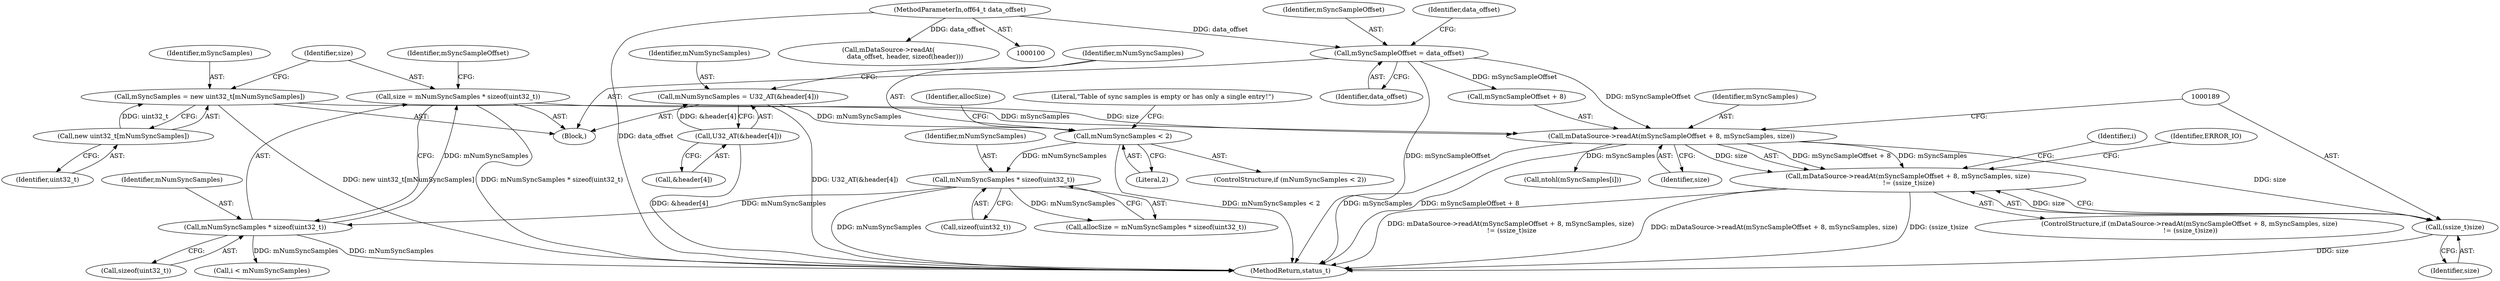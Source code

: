 digraph "1_Android_cf1581c66c2ad8c5b1aaca2e43e350cf5974f46d_0@API" {
"1000181" [label="(Call,mDataSource->readAt(mSyncSampleOffset + 8, mSyncSamples, size)\n != (ssize_t)size)"];
"1000182" [label="(Call,mDataSource->readAt(mSyncSampleOffset + 8, mSyncSamples, size))"];
"1000115" [label="(Call,mSyncSampleOffset = data_offset)"];
"1000101" [label="(MethodParameterIn,off64_t data_offset)"];
"1000169" [label="(Call,mSyncSamples = new uint32_t[mNumSyncSamples])"];
"1000171" [label="(Call,new uint32_t[mNumSyncSamples])"];
"1000174" [label="(Call,size = mNumSyncSamples * sizeof(uint32_t))"];
"1000176" [label="(Call,mNumSyncSamples * sizeof(uint32_t))"];
"1000158" [label="(Call,mNumSyncSamples * sizeof(uint32_t))"];
"1000149" [label="(Call,mNumSyncSamples < 2)"];
"1000141" [label="(Call,mNumSyncSamples = U32_AT(&header[4]))"];
"1000143" [label="(Call,U32_AT(&header[4]))"];
"1000188" [label="(Call,(ssize_t)size)"];
"1000116" [label="(Identifier,mSyncSampleOffset)"];
"1000143" [label="(Call,U32_AT(&header[4]))"];
"1000190" [label="(Identifier,size)"];
"1000177" [label="(Identifier,mNumSyncSamples)"];
"1000151" [label="(Literal,2)"];
"1000156" [label="(Call,allocSize = mNumSyncSamples * sizeof(uint32_t))"];
"1000150" [label="(Identifier,mNumSyncSamples)"];
"1000141" [label="(Call,mNumSyncSamples = U32_AT(&header[4]))"];
"1000186" [label="(Identifier,mSyncSamples)"];
"1000184" [label="(Identifier,mSyncSampleOffset)"];
"1000210" [label="(Call,ntohl(mSyncSamples[i]))"];
"1000115" [label="(Call,mSyncSampleOffset = data_offset)"];
"1000182" [label="(Call,mDataSource->readAt(mSyncSampleOffset + 8, mSyncSamples, size))"];
"1000174" [label="(Call,size = mNumSyncSamples * sizeof(uint32_t))"];
"1000159" [label="(Identifier,mNumSyncSamples)"];
"1000142" [label="(Identifier,mNumSyncSamples)"];
"1000187" [label="(Identifier,size)"];
"1000217" [label="(MethodReturn,status_t)"];
"1000171" [label="(Call,new uint32_t[mNumSyncSamples])"];
"1000157" [label="(Identifier,allocSize)"];
"1000183" [label="(Call,mSyncSampleOffset + 8)"];
"1000197" [label="(Identifier,i)"];
"1000178" [label="(Call,sizeof(uint32_t))"];
"1000144" [label="(Call,&header[4])"];
"1000117" [label="(Identifier,data_offset)"];
"1000176" [label="(Call,mNumSyncSamples * sizeof(uint32_t))"];
"1000170" [label="(Identifier,mSyncSamples)"];
"1000103" [label="(Block,)"];
"1000121" [label="(Call,mDataSource->readAt(\n                data_offset, header, sizeof(header)))"];
"1000101" [label="(MethodParameterIn,off64_t data_offset)"];
"1000175" [label="(Identifier,size)"];
"1000158" [label="(Call,mNumSyncSamples * sizeof(uint32_t))"];
"1000148" [label="(ControlStructure,if (mNumSyncSamples < 2))"];
"1000180" [label="(ControlStructure,if (mDataSource->readAt(mSyncSampleOffset + 8, mSyncSamples, size)\n != (ssize_t)size))"];
"1000149" [label="(Call,mNumSyncSamples < 2)"];
"1000154" [label="(Literal,\"Table of sync samples is empty or has only a single entry!\")"];
"1000122" [label="(Identifier,data_offset)"];
"1000188" [label="(Call,(ssize_t)size)"];
"1000172" [label="(Identifier,uint32_t)"];
"1000160" [label="(Call,sizeof(uint32_t))"];
"1000193" [label="(Identifier,ERROR_IO)"];
"1000181" [label="(Call,mDataSource->readAt(mSyncSampleOffset + 8, mSyncSamples, size)\n != (ssize_t)size)"];
"1000199" [label="(Call,i < mNumSyncSamples)"];
"1000169" [label="(Call,mSyncSamples = new uint32_t[mNumSyncSamples])"];
"1000181" -> "1000180"  [label="AST: "];
"1000181" -> "1000188"  [label="CFG: "];
"1000182" -> "1000181"  [label="AST: "];
"1000188" -> "1000181"  [label="AST: "];
"1000193" -> "1000181"  [label="CFG: "];
"1000197" -> "1000181"  [label="CFG: "];
"1000181" -> "1000217"  [label="DDG: mDataSource->readAt(mSyncSampleOffset + 8, mSyncSamples, size)\n != (ssize_t)size"];
"1000181" -> "1000217"  [label="DDG: mDataSource->readAt(mSyncSampleOffset + 8, mSyncSamples, size)"];
"1000181" -> "1000217"  [label="DDG: (ssize_t)size"];
"1000182" -> "1000181"  [label="DDG: mSyncSampleOffset + 8"];
"1000182" -> "1000181"  [label="DDG: mSyncSamples"];
"1000182" -> "1000181"  [label="DDG: size"];
"1000188" -> "1000181"  [label="DDG: size"];
"1000182" -> "1000187"  [label="CFG: "];
"1000183" -> "1000182"  [label="AST: "];
"1000186" -> "1000182"  [label="AST: "];
"1000187" -> "1000182"  [label="AST: "];
"1000189" -> "1000182"  [label="CFG: "];
"1000182" -> "1000217"  [label="DDG: mSyncSamples"];
"1000182" -> "1000217"  [label="DDG: mSyncSampleOffset + 8"];
"1000115" -> "1000182"  [label="DDG: mSyncSampleOffset"];
"1000169" -> "1000182"  [label="DDG: mSyncSamples"];
"1000174" -> "1000182"  [label="DDG: size"];
"1000182" -> "1000188"  [label="DDG: size"];
"1000182" -> "1000210"  [label="DDG: mSyncSamples"];
"1000115" -> "1000103"  [label="AST: "];
"1000115" -> "1000117"  [label="CFG: "];
"1000116" -> "1000115"  [label="AST: "];
"1000117" -> "1000115"  [label="AST: "];
"1000122" -> "1000115"  [label="CFG: "];
"1000115" -> "1000217"  [label="DDG: mSyncSampleOffset"];
"1000101" -> "1000115"  [label="DDG: data_offset"];
"1000115" -> "1000183"  [label="DDG: mSyncSampleOffset"];
"1000101" -> "1000100"  [label="AST: "];
"1000101" -> "1000217"  [label="DDG: data_offset"];
"1000101" -> "1000121"  [label="DDG: data_offset"];
"1000169" -> "1000103"  [label="AST: "];
"1000169" -> "1000171"  [label="CFG: "];
"1000170" -> "1000169"  [label="AST: "];
"1000171" -> "1000169"  [label="AST: "];
"1000175" -> "1000169"  [label="CFG: "];
"1000169" -> "1000217"  [label="DDG: new uint32_t[mNumSyncSamples]"];
"1000171" -> "1000169"  [label="DDG: uint32_t"];
"1000171" -> "1000172"  [label="CFG: "];
"1000172" -> "1000171"  [label="AST: "];
"1000174" -> "1000103"  [label="AST: "];
"1000174" -> "1000176"  [label="CFG: "];
"1000175" -> "1000174"  [label="AST: "];
"1000176" -> "1000174"  [label="AST: "];
"1000184" -> "1000174"  [label="CFG: "];
"1000174" -> "1000217"  [label="DDG: mNumSyncSamples * sizeof(uint32_t)"];
"1000176" -> "1000174"  [label="DDG: mNumSyncSamples"];
"1000176" -> "1000178"  [label="CFG: "];
"1000177" -> "1000176"  [label="AST: "];
"1000178" -> "1000176"  [label="AST: "];
"1000176" -> "1000217"  [label="DDG: mNumSyncSamples"];
"1000158" -> "1000176"  [label="DDG: mNumSyncSamples"];
"1000176" -> "1000199"  [label="DDG: mNumSyncSamples"];
"1000158" -> "1000156"  [label="AST: "];
"1000158" -> "1000160"  [label="CFG: "];
"1000159" -> "1000158"  [label="AST: "];
"1000160" -> "1000158"  [label="AST: "];
"1000156" -> "1000158"  [label="CFG: "];
"1000158" -> "1000217"  [label="DDG: mNumSyncSamples"];
"1000158" -> "1000156"  [label="DDG: mNumSyncSamples"];
"1000149" -> "1000158"  [label="DDG: mNumSyncSamples"];
"1000149" -> "1000148"  [label="AST: "];
"1000149" -> "1000151"  [label="CFG: "];
"1000150" -> "1000149"  [label="AST: "];
"1000151" -> "1000149"  [label="AST: "];
"1000154" -> "1000149"  [label="CFG: "];
"1000157" -> "1000149"  [label="CFG: "];
"1000149" -> "1000217"  [label="DDG: mNumSyncSamples < 2"];
"1000141" -> "1000149"  [label="DDG: mNumSyncSamples"];
"1000141" -> "1000103"  [label="AST: "];
"1000141" -> "1000143"  [label="CFG: "];
"1000142" -> "1000141"  [label="AST: "];
"1000143" -> "1000141"  [label="AST: "];
"1000150" -> "1000141"  [label="CFG: "];
"1000141" -> "1000217"  [label="DDG: U32_AT(&header[4])"];
"1000143" -> "1000141"  [label="DDG: &header[4]"];
"1000143" -> "1000144"  [label="CFG: "];
"1000144" -> "1000143"  [label="AST: "];
"1000143" -> "1000217"  [label="DDG: &header[4]"];
"1000188" -> "1000190"  [label="CFG: "];
"1000189" -> "1000188"  [label="AST: "];
"1000190" -> "1000188"  [label="AST: "];
"1000188" -> "1000217"  [label="DDG: size"];
}
